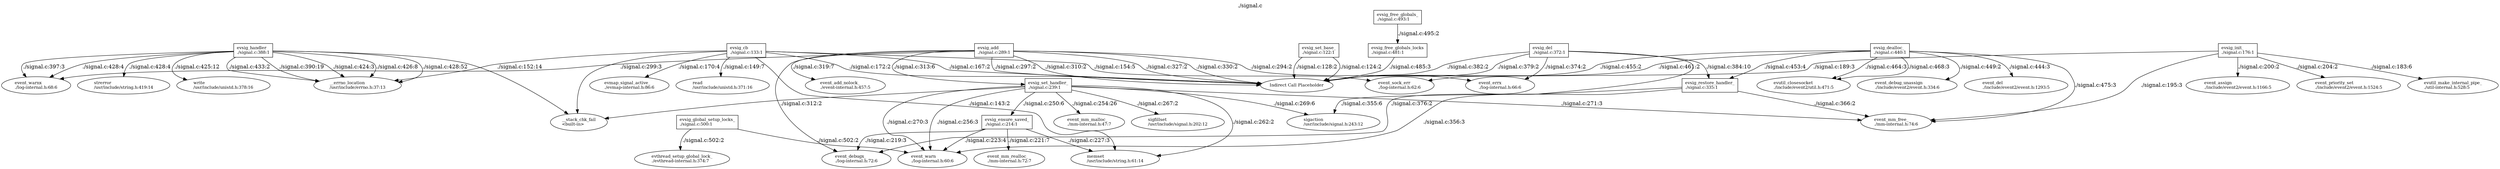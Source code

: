 digraph GRAPH_0 {

  // Generated by Graph::Easy 0.76 at Thu Jan 25 07:04:10 2024

  edge [ arrowhead=normal ];
  graph [ label="./signal.c", labelloc=top ];
  node [
    fillcolor=white,
    fontsize=11,
    shape=box,
    style=filled ];

  "./signal.c:evsig_add" [ label="evsig_add\l./signal.c:289:1\l" ]
  "./signal.c:evsig_cb" [ label="evsig_cb\l./signal.c:133:1\l" ]
  "./signal.c:evsig_del" [ label="evsig_del\l./signal.c:372:1\l" ]
  "./signal.c:evsig_free_globals_locks" [ label="evsig_free_globals_locks\l./signal.c:481:1\l" ]
  "./signal.c:evsig_handler" [ label="evsig_handler\l./signal.c:388:1\l" ]
  __errno_location [ label="__errno_location\l/usr/include/errno.h:37:13\l", shape=ellipse ]
  __indirect_call [ label="Indirect Call Placeholder\l", shape=ellipse ]
  __stack_chk_fail [ label="__stack_chk_fail\l<built-in>\l", shape=ellipse ]
  event_add_nolock_ [ label="event_add_nolock_\l./event-internal.h:457:5\l", shape=ellipse ]
  event_assign [ label="event_assign\l./include/event2/event.h:1166:5\l", shape=ellipse ]
  event_debug_unassign [ label="event_debug_unassign\l./include/event2/event.h:334:6\l", shape=ellipse ]
  event_debugx_ [ label="event_debugx_\l./log-internal.h:72:6\l", shape=ellipse ]
  event_del [ label="event_del\l./include/event2/event.h:1293:5\l", shape=ellipse ]
  event_errx [ label="event_errx\l./log-internal.h:66:6\l", shape=ellipse ]
  event_mm_free_ [ label="event_mm_free_\l./mm-internal.h:74:6\l", shape=ellipse ]
  event_mm_malloc_ [ label="event_mm_malloc_\l./mm-internal.h:47:7\l", shape=ellipse ]
  event_mm_realloc_ [ label="event_mm_realloc_\l./mm-internal.h:72:7\l", shape=ellipse ]
  event_priority_set [ label="event_priority_set\l./include/event2/event.h:1524:5\l", shape=ellipse ]
  event_sock_err [ label="event_sock_err\l./log-internal.h:62:6\l", shape=ellipse ]
  event_warn [ label="event_warn\l./log-internal.h:60:6\l", shape=ellipse ]
  event_warnx [ label="event_warnx\l./log-internal.h:68:6\l", shape=ellipse ]
  evmap_signal_active_ [ label="evmap_signal_active_\l./evmap-internal.h:86:6\l", shape=ellipse ]
  evsig_dealloc_ [ label="evsig_dealloc_\l./signal.c:440:1\l" ]
  evsig_ensure_saved_ [ label="evsig_ensure_saved_\l./signal.c:214:1\l" ]
  evsig_free_globals_ [ label="evsig_free_globals_\l./signal.c:493:1\l" ]
  evsig_global_setup_locks_ [ label="evsig_global_setup_locks_\l./signal.c:500:1\l" ]
  evsig_init_ [ label="evsig_init_\l./signal.c:176:1\l" ]
  evsig_restore_handler_ [ label="evsig_restore_handler_\l./signal.c:335:1\l" ]
  evsig_set_base_ [ label="evsig_set_base_\l./signal.c:122:1\l" ]
  evsig_set_handler_ [ label="evsig_set_handler_\l./signal.c:239:1\l" ]
  evthread_setup_global_lock_ [ label="evthread_setup_global_lock_\l./evthread-internal.h:374:7\l", shape=ellipse ]
  evutil_closesocket [ label="evutil_closesocket\l./include/event2/util.h:471:5\l", shape=ellipse ]
  evutil_make_internal_pipe_ [ label="evutil_make_internal_pipe_\l./util-internal.h:528:5\l", shape=ellipse ]
  memset [ label="memset\l/usr/include/string.h:61:14\l", shape=ellipse ]
  read [ label="read\l/usr/include/unistd.h:371:16\l", shape=ellipse ]
  sigaction [ label="sigaction\l/usr/include/signal.h:243:12\l", shape=ellipse ]
  sigfillset [ label="sigfillset\l/usr/include/signal.h:202:12\l", shape=ellipse ]
  strerror [ label="strerror\l/usr/include/string.h:419:14\l", shape=ellipse ]
  write [ label="write\l/usr/include/unistd.h:378:16\l", shape=ellipse ]

  evsig_set_base_ -> __indirect_call [ color="#000000", fontcolor="#000000", label="./signal.c:124:2" ]
  evsig_set_base_ -> __indirect_call [ color="#000000", fontcolor="#000000", label="./signal.c:128:2" ]
  "./signal.c:evsig_cb" -> __errno_location [ color="#000000", fontcolor="#000000", label="./signal.c:152:14" ]
  "./signal.c:evsig_cb" -> read [ color="#000000", fontcolor="#000000", label="./signal.c:149:7" ]
  "./signal.c:evsig_cb" -> memset [ color="#000000", fontcolor="#000000", label="./signal.c:143:2" ]
  "./signal.c:evsig_cb" -> __stack_chk_fail [ color="#000000" ]
  "./signal.c:evsig_cb" -> evmap_signal_active_ [ color="#000000", fontcolor="#000000", label="./signal.c:170:4" ]
  "./signal.c:evsig_cb" -> event_sock_err [ color="#000000", fontcolor="#000000", label="./signal.c:154:5" ]
  "./signal.c:evsig_cb" -> __indirect_call [ color="#000000", fontcolor="#000000", label="./signal.c:167:2" ]
  "./signal.c:evsig_cb" -> __indirect_call [ color="#000000", fontcolor="#000000", label="./signal.c:172:2" ]
  evsig_init_ -> event_priority_set [ color="#000000", fontcolor="#000000", label="./signal.c:204:2" ]
  evsig_init_ -> event_assign [ color="#000000", fontcolor="#000000", label="./signal.c:200:2" ]
  evsig_init_ -> event_mm_free_ [ color="#000000", fontcolor="#000000", label="./signal.c:195:3" ]
  evsig_init_ -> evutil_make_internal_pipe_ [ color="#000000", fontcolor="#000000", label="./signal.c:183:6" ]
  evsig_init_ -> event_sock_err [ color="#000000", fontcolor="#000000", label="./signal.c:189:3" ]
  evsig_ensure_saved_ -> memset [ color="#000000", fontcolor="#000000", label="./signal.c:227:3" ]
  evsig_ensure_saved_ -> event_warn [ color="#000000", fontcolor="#000000", label="./signal.c:223:4" ]
  evsig_ensure_saved_ -> event_mm_realloc_ [ color="#000000", fontcolor="#000000", label="./signal.c:221:7" ]
  evsig_ensure_saved_ -> event_debugx_ [ color="#000000", fontcolor="#000000", label="./signal.c:219:3" ]
  evsig_set_handler_ -> memset [ color="#000000", fontcolor="#000000", label="./signal.c:262:2" ]
  evsig_set_handler_ -> sigaction [ color="#000000", fontcolor="#000000", label="./signal.c:269:6" ]
  evsig_set_handler_ -> sigfillset [ color="#000000", fontcolor="#000000", label="./signal.c:267:2" ]
  evsig_set_handler_ -> event_mm_malloc_ [ color="#000000", fontcolor="#000000", label="./signal.c:254:26" ]
  evsig_set_handler_ -> event_warn [ color="#000000", fontcolor="#000000", label="./signal.c:256:3" ]
  evsig_set_handler_ -> event_warn [ color="#000000", fontcolor="#000000", label="./signal.c:270:3" ]
  evsig_set_handler_ -> evsig_ensure_saved_ [ color="#000000", fontcolor="#000000", label="./signal.c:250:6" ]
  evsig_set_handler_ -> event_mm_free_ [ color="#000000", fontcolor="#000000", label="./signal.c:271:3" ]
  evsig_set_handler_ -> __stack_chk_fail [ color="#000000" ]
  "./signal.c:evsig_add" -> event_add_nolock_ [ color="#000000", fontcolor="#000000", label="./signal.c:319:7" ]
  "./signal.c:evsig_add" -> event_warnx [ color="#000000", fontcolor="#000000", label="./signal.c:299:3" ]
  "./signal.c:evsig_add" -> event_errx [ color="#000000", fontcolor="#000000", label="./signal.c:294:2" ]
  "./signal.c:evsig_add" -> evsig_set_handler_ [ color="#000000", fontcolor="#000000", label="./signal.c:313:6" ]
  "./signal.c:evsig_add" -> event_debugx_ [ color="#000000", fontcolor="#000000", label="./signal.c:312:2" ]
  "./signal.c:evsig_add" -> __indirect_call [ color="#000000", fontcolor="#000000", label="./signal.c:297:2" ]
  "./signal.c:evsig_add" -> __indirect_call [ color="#000000", fontcolor="#000000", label="./signal.c:310:2" ]
  "./signal.c:evsig_add" -> __indirect_call [ color="#000000", fontcolor="#000000", label="./signal.c:327:2" ]
  "./signal.c:evsig_add" -> __indirect_call [ color="#000000", fontcolor="#000000", label="./signal.c:330:2" ]
  evsig_restore_handler_ -> sigaction [ color="#000000", fontcolor="#000000", label="./signal.c:355:6" ]
  evsig_restore_handler_ -> event_warn [ color="#000000", fontcolor="#000000", label="./signal.c:356:3" ]
  evsig_restore_handler_ -> event_mm_free_ [ color="#000000", fontcolor="#000000", label="./signal.c:366:2" ]
  "./signal.c:evsig_del" -> evsig_restore_handler_ [ color="#000000", fontcolor="#000000", label="./signal.c:384:10" ]
  "./signal.c:evsig_del" -> event_errx [ color="#000000", fontcolor="#000000", label="./signal.c:374:2" ]
  "./signal.c:evsig_del" -> event_debugx_ [ color="#000000", fontcolor="#000000", label="./signal.c:376:2" ]
  "./signal.c:evsig_del" -> __indirect_call [ color="#000000", fontcolor="#000000", label="./signal.c:379:2" ]
  "./signal.c:evsig_del" -> __indirect_call [ color="#000000", fontcolor="#000000", label="./signal.c:382:2" ]
  "./signal.c:evsig_handler" -> __errno_location [ color="#000000", fontcolor="#000000", label="./signal.c:390:19" ]
  "./signal.c:evsig_handler" -> __errno_location [ color="#000000", fontcolor="#000000", label="./signal.c:424:3" ]
  "./signal.c:evsig_handler" -> __errno_location [ color="#000000", fontcolor="#000000", label="./signal.c:426:8" ]
  "./signal.c:evsig_handler" -> __errno_location [ color="#000000", fontcolor="#000000", label="./signal.c:428:52" ]
  "./signal.c:evsig_handler" -> __errno_location [ color="#000000", fontcolor="#000000", label="./signal.c:433:2" ]
  "./signal.c:evsig_handler" -> strerror [ color="#000000", fontcolor="#000000", label="./signal.c:428:4" ]
  "./signal.c:evsig_handler" -> write [ color="#000000", fontcolor="#000000", label="./signal.c:425:12" ]
  "./signal.c:evsig_handler" -> event_warnx [ color="#000000", fontcolor="#000000", label="./signal.c:397:3" ]
  "./signal.c:evsig_handler" -> event_warnx [ color="#000000", fontcolor="#000000", label="./signal.c:428:4" ]
  "./signal.c:evsig_handler" -> __stack_chk_fail [ color="#000000" ]
  evsig_dealloc_ -> evutil_closesocket [ color="#000000", fontcolor="#000000", label="./signal.c:464:3" ]
  evsig_dealloc_ -> evutil_closesocket [ color="#000000", fontcolor="#000000", label="./signal.c:468:3" ]
  evsig_dealloc_ -> event_debug_unassign [ color="#000000", fontcolor="#000000", label="./signal.c:449:2" ]
  evsig_dealloc_ -> event_del [ color="#000000", fontcolor="#000000", label="./signal.c:444:3" ]
  evsig_dealloc_ -> evsig_restore_handler_ [ color="#000000", fontcolor="#000000", label="./signal.c:453:4" ]
  evsig_dealloc_ -> event_mm_free_ [ color="#000000", fontcolor="#000000", label="./signal.c:475:3" ]
  evsig_dealloc_ -> __indirect_call [ color="#000000", fontcolor="#000000", label="./signal.c:455:2" ]
  evsig_dealloc_ -> __indirect_call [ color="#000000", fontcolor="#000000", label="./signal.c:461:2" ]
  "./signal.c:evsig_free_globals_locks" -> __indirect_call [ color="#000000", fontcolor="#000000", label="./signal.c:485:3" ]
  evsig_free_globals_ -> "./signal.c:evsig_free_globals_locks" [ color="#000000", fontcolor="#000000", label="./signal.c:495:2" ]
  evsig_global_setup_locks_ -> event_warn [ color="#000000", fontcolor="#000000", label="./signal.c:502:2" ]
  evsig_global_setup_locks_ -> evthread_setup_global_lock_ [ color="#000000", fontcolor="#000000", label="./signal.c:502:2" ]

}
